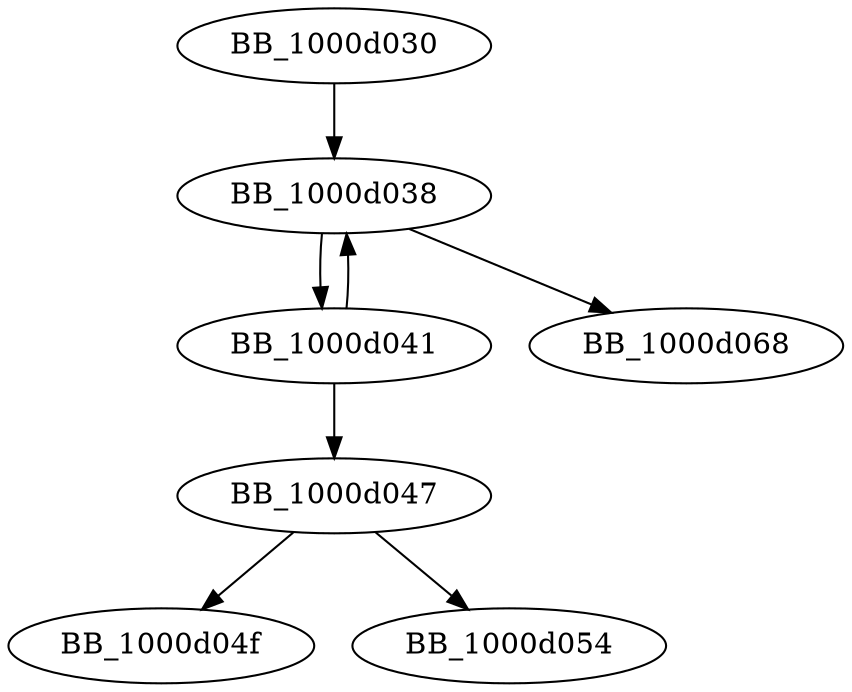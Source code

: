 DiGraph __get_errno_from_oserr{
BB_1000d030->BB_1000d038
BB_1000d038->BB_1000d041
BB_1000d038->BB_1000d068
BB_1000d041->BB_1000d038
BB_1000d041->BB_1000d047
BB_1000d047->BB_1000d04f
BB_1000d047->BB_1000d054
}
